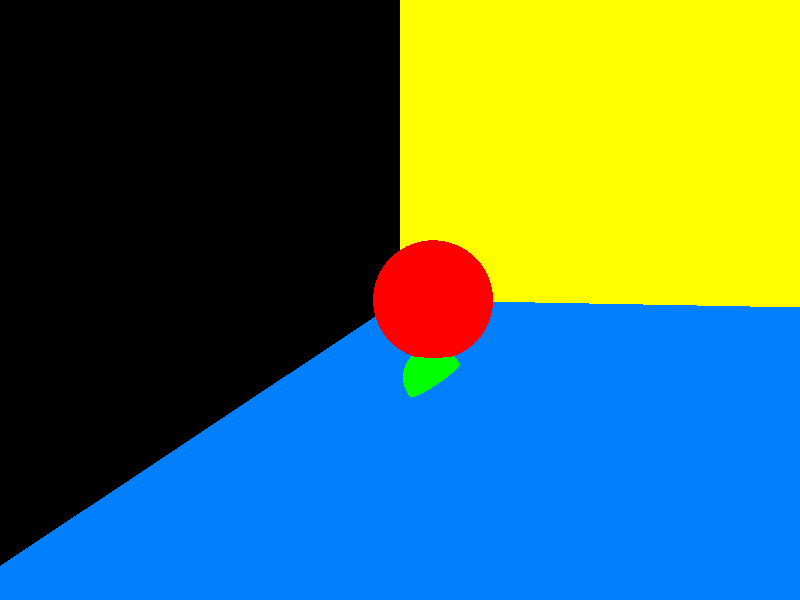 camera
{
	location <10,10,510> // la position de l'observateur
	look_at <510,10,510>  // le point de vue
	//right x*image_width/image_height	// aspect ratio
	//angle 45 // l'angle de la caméra
}

light_source { <2030,510,1000>
      color rgb<1,1,1>
}

light_source { <2030,-600,1000>
      color rgb<1,1,1>
}

sphere { <2030,10,400>, 200 // coord centre et rayon
         pigment { color rgb <1,0,0> }
}

sphere { <2030,-250,400>, 100 // coord centre et rayon
         pigment { color rgb <0,1,0> }
}

plane { <0,1.5,1>,  1// coord centre et rayon
         pigment { color rgb <0,0.5,1> }
}

plane { <0,0,1>, 1 // coord centre et rayon
         pigment { color rgb <1,1,0> }
}
